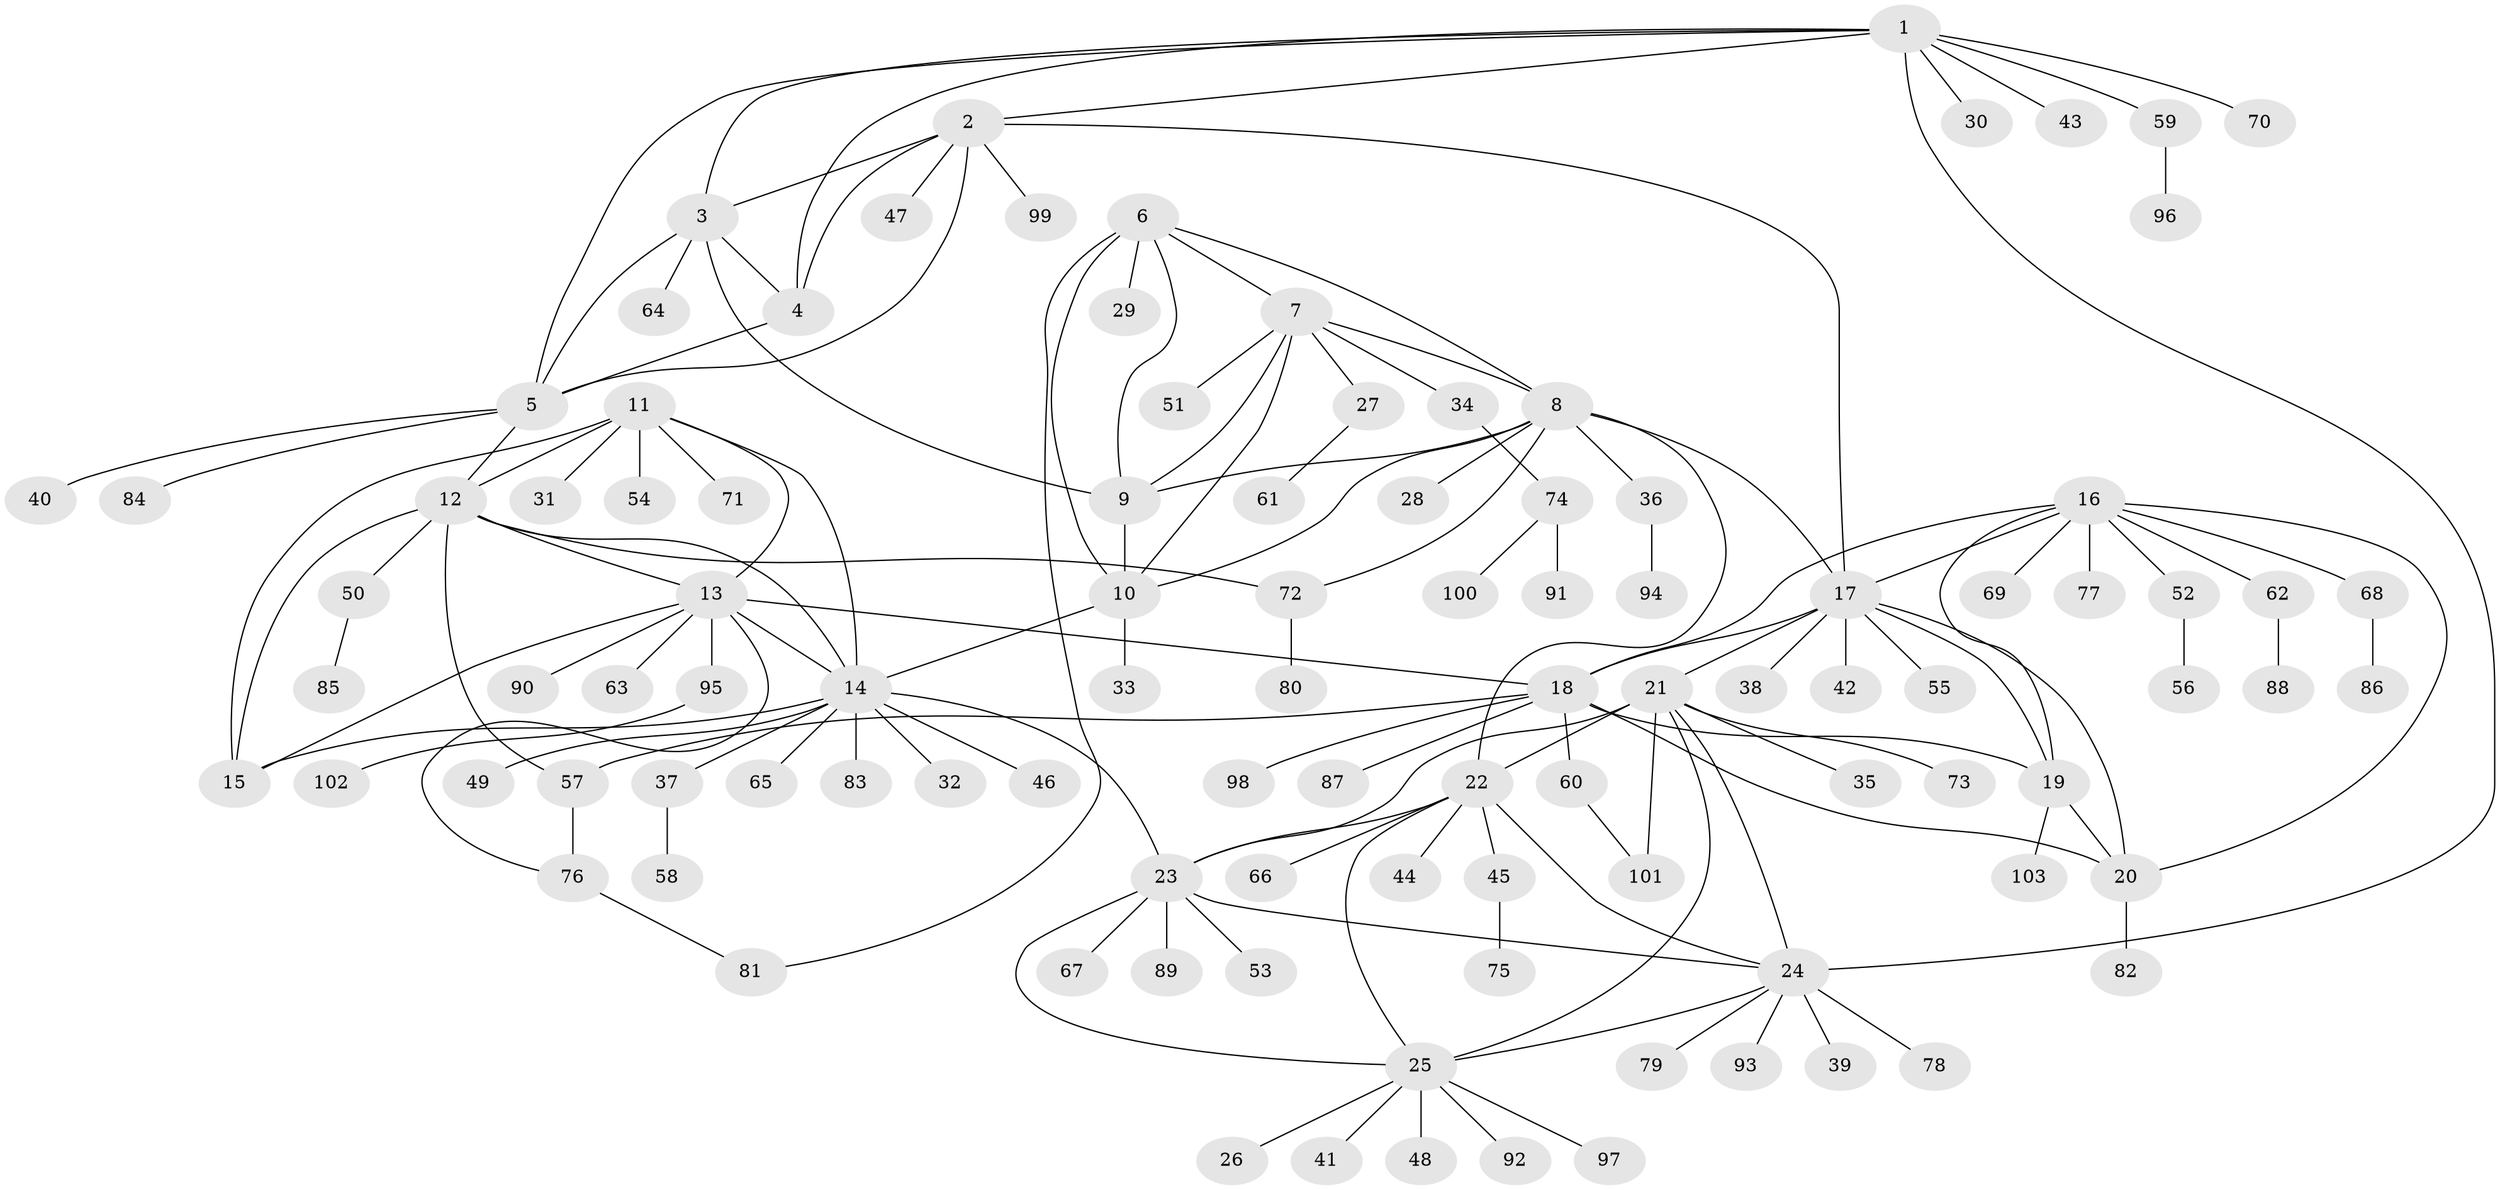 // Generated by graph-tools (version 1.1) at 2025/02/03/09/25 03:02:37]
// undirected, 103 vertices, 143 edges
graph export_dot {
graph [start="1"]
  node [color=gray90,style=filled];
  1;
  2;
  3;
  4;
  5;
  6;
  7;
  8;
  9;
  10;
  11;
  12;
  13;
  14;
  15;
  16;
  17;
  18;
  19;
  20;
  21;
  22;
  23;
  24;
  25;
  26;
  27;
  28;
  29;
  30;
  31;
  32;
  33;
  34;
  35;
  36;
  37;
  38;
  39;
  40;
  41;
  42;
  43;
  44;
  45;
  46;
  47;
  48;
  49;
  50;
  51;
  52;
  53;
  54;
  55;
  56;
  57;
  58;
  59;
  60;
  61;
  62;
  63;
  64;
  65;
  66;
  67;
  68;
  69;
  70;
  71;
  72;
  73;
  74;
  75;
  76;
  77;
  78;
  79;
  80;
  81;
  82;
  83;
  84;
  85;
  86;
  87;
  88;
  89;
  90;
  91;
  92;
  93;
  94;
  95;
  96;
  97;
  98;
  99;
  100;
  101;
  102;
  103;
  1 -- 2;
  1 -- 3;
  1 -- 4;
  1 -- 5;
  1 -- 24;
  1 -- 30;
  1 -- 43;
  1 -- 59;
  1 -- 70;
  2 -- 3;
  2 -- 4;
  2 -- 5;
  2 -- 17;
  2 -- 47;
  2 -- 99;
  3 -- 4;
  3 -- 5;
  3 -- 9;
  3 -- 64;
  4 -- 5;
  5 -- 12;
  5 -- 40;
  5 -- 84;
  6 -- 7;
  6 -- 8;
  6 -- 9;
  6 -- 10;
  6 -- 29;
  6 -- 81;
  7 -- 8;
  7 -- 9;
  7 -- 10;
  7 -- 27;
  7 -- 34;
  7 -- 51;
  8 -- 9;
  8 -- 10;
  8 -- 17;
  8 -- 22;
  8 -- 28;
  8 -- 36;
  8 -- 72;
  9 -- 10;
  10 -- 14;
  10 -- 33;
  11 -- 12;
  11 -- 13;
  11 -- 14;
  11 -- 15;
  11 -- 31;
  11 -- 54;
  11 -- 71;
  12 -- 13;
  12 -- 14;
  12 -- 15;
  12 -- 50;
  12 -- 57;
  12 -- 72;
  13 -- 14;
  13 -- 15;
  13 -- 18;
  13 -- 63;
  13 -- 76;
  13 -- 90;
  13 -- 95;
  14 -- 15;
  14 -- 23;
  14 -- 32;
  14 -- 37;
  14 -- 46;
  14 -- 49;
  14 -- 65;
  14 -- 83;
  16 -- 17;
  16 -- 18;
  16 -- 19;
  16 -- 20;
  16 -- 52;
  16 -- 62;
  16 -- 68;
  16 -- 69;
  16 -- 77;
  17 -- 18;
  17 -- 19;
  17 -- 20;
  17 -- 21;
  17 -- 38;
  17 -- 42;
  17 -- 55;
  18 -- 19;
  18 -- 20;
  18 -- 57;
  18 -- 60;
  18 -- 87;
  18 -- 98;
  19 -- 20;
  19 -- 103;
  20 -- 82;
  21 -- 22;
  21 -- 23;
  21 -- 24;
  21 -- 25;
  21 -- 35;
  21 -- 73;
  21 -- 101;
  22 -- 23;
  22 -- 24;
  22 -- 25;
  22 -- 44;
  22 -- 45;
  22 -- 66;
  23 -- 24;
  23 -- 25;
  23 -- 53;
  23 -- 67;
  23 -- 89;
  24 -- 25;
  24 -- 39;
  24 -- 78;
  24 -- 79;
  24 -- 93;
  25 -- 26;
  25 -- 41;
  25 -- 48;
  25 -- 92;
  25 -- 97;
  27 -- 61;
  34 -- 74;
  36 -- 94;
  37 -- 58;
  45 -- 75;
  50 -- 85;
  52 -- 56;
  57 -- 76;
  59 -- 96;
  60 -- 101;
  62 -- 88;
  68 -- 86;
  72 -- 80;
  74 -- 91;
  74 -- 100;
  76 -- 81;
  95 -- 102;
}

